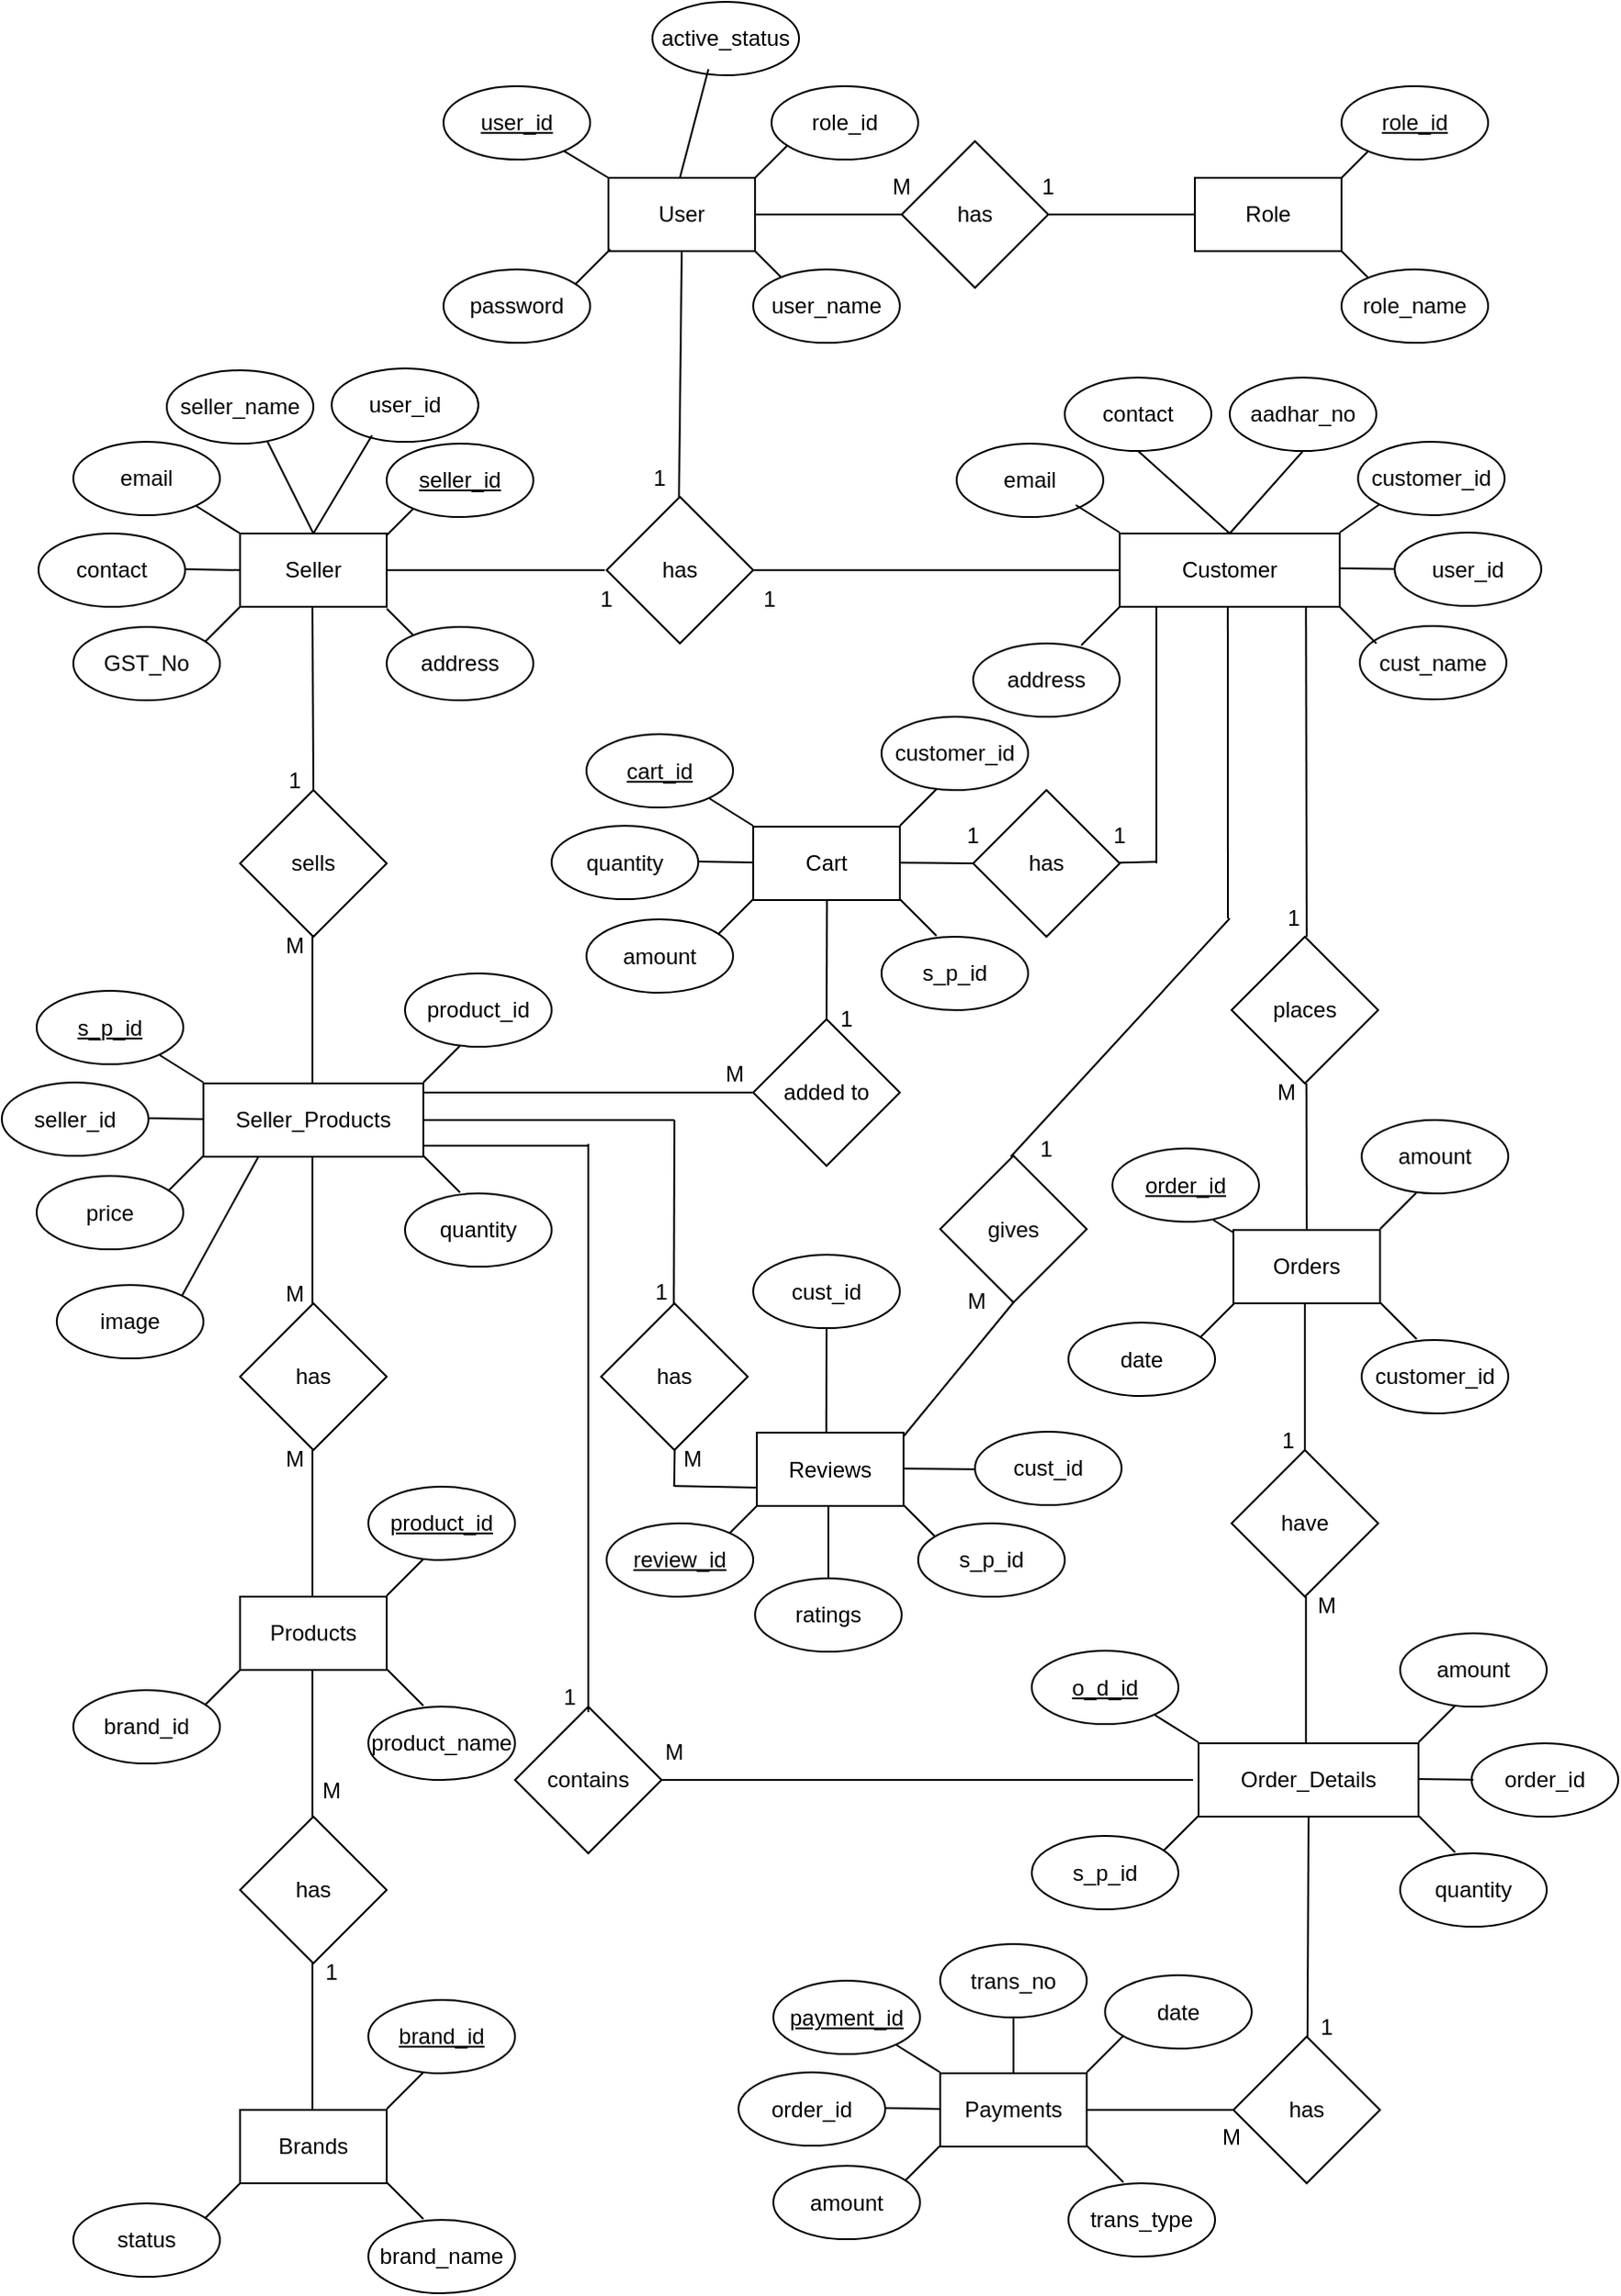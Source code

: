 <mxfile version="24.7.6">
  <diagram name="Page-1" id="sitS0PIs-JHC8Jph2uaw">
    <mxGraphModel dx="1290" dy="596" grid="1" gridSize="10" guides="1" tooltips="1" connect="1" arrows="1" fold="1" page="1" pageScale="1" pageWidth="850" pageHeight="1100" math="0" shadow="0">
      <root>
        <mxCell id="0" />
        <mxCell id="1" parent="0" />
        <mxCell id="MIT_9DGZ9qf9LDH5lUFD-1" value="User" style="rounded=0;whiteSpace=wrap;html=1;" parent="1" vertex="1">
          <mxGeometry x="361" y="226" width="80" height="40" as="geometry" />
        </mxCell>
        <mxCell id="MIT_9DGZ9qf9LDH5lUFD-2" value="" style="endArrow=none;html=1;rounded=0;" parent="1" edge="1">
          <mxGeometry width="50" height="50" relative="1" as="geometry">
            <mxPoint x="441" y="246" as="sourcePoint" />
            <mxPoint x="521" y="246" as="targetPoint" />
          </mxGeometry>
        </mxCell>
        <mxCell id="MIT_9DGZ9qf9LDH5lUFD-3" value="has" style="rhombus;whiteSpace=wrap;html=1;" parent="1" vertex="1">
          <mxGeometry x="521" y="206" width="80" height="80" as="geometry" />
        </mxCell>
        <mxCell id="MIT_9DGZ9qf9LDH5lUFD-4" value="Role" style="rounded=0;whiteSpace=wrap;html=1;" parent="1" vertex="1">
          <mxGeometry x="681" y="226" width="80" height="40" as="geometry" />
        </mxCell>
        <mxCell id="MIT_9DGZ9qf9LDH5lUFD-8" value="" style="endArrow=none;html=1;rounded=0;entryX=0;entryY=0.5;entryDx=0;entryDy=0;" parent="1" target="MIT_9DGZ9qf9LDH5lUFD-4" edge="1">
          <mxGeometry width="50" height="50" relative="1" as="geometry">
            <mxPoint x="601" y="246" as="sourcePoint" />
            <mxPoint x="651" y="196" as="targetPoint" />
          </mxGeometry>
        </mxCell>
        <mxCell id="MIT_9DGZ9qf9LDH5lUFD-10" value="has" style="rhombus;whiteSpace=wrap;html=1;" parent="1" vertex="1">
          <mxGeometry x="360" y="400" width="80" height="80" as="geometry" />
        </mxCell>
        <mxCell id="MIT_9DGZ9qf9LDH5lUFD-12" value="" style="endArrow=none;html=1;rounded=0;entryX=0.5;entryY=1;entryDx=0;entryDy=0;" parent="1" edge="1">
          <mxGeometry width="50" height="50" relative="1" as="geometry">
            <mxPoint x="640" y="440" as="sourcePoint" />
            <mxPoint x="440" y="440" as="targetPoint" />
          </mxGeometry>
        </mxCell>
        <mxCell id="MIT_9DGZ9qf9LDH5lUFD-13" value="" style="endArrow=none;html=1;rounded=0;entryX=0.5;entryY=1;entryDx=0;entryDy=0;" parent="1" edge="1">
          <mxGeometry width="50" height="50" relative="1" as="geometry">
            <mxPoint x="240" y="440" as="sourcePoint" />
            <mxPoint x="359" y="440" as="targetPoint" />
          </mxGeometry>
        </mxCell>
        <mxCell id="MIT_9DGZ9qf9LDH5lUFD-15" value="Customer" style="rounded=0;whiteSpace=wrap;html=1;" parent="1" vertex="1">
          <mxGeometry x="640" y="420" width="120" height="40" as="geometry" />
        </mxCell>
        <mxCell id="MIT_9DGZ9qf9LDH5lUFD-16" value="sells" style="rhombus;whiteSpace=wrap;html=1;" parent="1" vertex="1">
          <mxGeometry x="160" y="560" width="80" height="80" as="geometry" />
        </mxCell>
        <mxCell id="MIT_9DGZ9qf9LDH5lUFD-17" value="Seller" style="rounded=0;whiteSpace=wrap;html=1;" parent="1" vertex="1">
          <mxGeometry x="160" y="420" width="80" height="40" as="geometry" />
        </mxCell>
        <mxCell id="MIT_9DGZ9qf9LDH5lUFD-18" value="Products" style="rounded=0;whiteSpace=wrap;html=1;" parent="1" vertex="1">
          <mxGeometry x="160" y="1000" width="80" height="40" as="geometry" />
        </mxCell>
        <mxCell id="MIT_9DGZ9qf9LDH5lUFD-19" value="has" style="rhombus;whiteSpace=wrap;html=1;" parent="1" vertex="1">
          <mxGeometry x="160" y="840" width="80" height="80" as="geometry" />
        </mxCell>
        <mxCell id="MIT_9DGZ9qf9LDH5lUFD-20" value="Brands" style="rounded=0;whiteSpace=wrap;html=1;" parent="1" vertex="1">
          <mxGeometry x="160" y="1280" width="80" height="40" as="geometry" />
        </mxCell>
        <mxCell id="MIT_9DGZ9qf9LDH5lUFD-21" value="has" style="rhombus;whiteSpace=wrap;html=1;" parent="1" vertex="1">
          <mxGeometry x="160" y="1120" width="80" height="80" as="geometry" />
        </mxCell>
        <mxCell id="MIT_9DGZ9qf9LDH5lUFD-22" value="" style="endArrow=none;html=1;rounded=0;entryX=0.5;entryY=1;entryDx=0;entryDy=0;exitX=0.5;exitY=0;exitDx=0;exitDy=0;" parent="1" source="MIT_9DGZ9qf9LDH5lUFD-16" edge="1">
          <mxGeometry width="50" height="50" relative="1" as="geometry">
            <mxPoint x="199.5" y="540" as="sourcePoint" />
            <mxPoint x="199.5" y="460" as="targetPoint" />
          </mxGeometry>
        </mxCell>
        <mxCell id="MIT_9DGZ9qf9LDH5lUFD-23" value="" style="endArrow=none;html=1;rounded=0;entryX=0.5;entryY=1;entryDx=0;entryDy=0;" parent="1" edge="1">
          <mxGeometry width="50" height="50" relative="1" as="geometry">
            <mxPoint x="199.5" y="720" as="sourcePoint" />
            <mxPoint x="199.5" y="640" as="targetPoint" />
          </mxGeometry>
        </mxCell>
        <mxCell id="MIT_9DGZ9qf9LDH5lUFD-24" value="" style="endArrow=none;html=1;rounded=0;entryX=0.5;entryY=1;entryDx=0;entryDy=0;" parent="1" edge="1">
          <mxGeometry width="50" height="50" relative="1" as="geometry">
            <mxPoint x="199.5" y="840" as="sourcePoint" />
            <mxPoint x="199.5" y="760" as="targetPoint" />
          </mxGeometry>
        </mxCell>
        <mxCell id="MIT_9DGZ9qf9LDH5lUFD-25" value="" style="endArrow=none;html=1;rounded=0;entryX=0.5;entryY=1;entryDx=0;entryDy=0;" parent="1" edge="1">
          <mxGeometry width="50" height="50" relative="1" as="geometry">
            <mxPoint x="199.5" y="1000" as="sourcePoint" />
            <mxPoint x="199.5" y="920" as="targetPoint" />
          </mxGeometry>
        </mxCell>
        <mxCell id="MIT_9DGZ9qf9LDH5lUFD-26" value="" style="endArrow=none;html=1;rounded=0;entryX=0.5;entryY=1;entryDx=0;entryDy=0;" parent="1" edge="1">
          <mxGeometry width="50" height="50" relative="1" as="geometry">
            <mxPoint x="199.5" y="1120" as="sourcePoint" />
            <mxPoint x="199.5" y="1040" as="targetPoint" />
          </mxGeometry>
        </mxCell>
        <mxCell id="MIT_9DGZ9qf9LDH5lUFD-27" value="" style="endArrow=none;html=1;rounded=0;entryX=0.5;entryY=1;entryDx=0;entryDy=0;" parent="1" edge="1">
          <mxGeometry width="50" height="50" relative="1" as="geometry">
            <mxPoint x="199.5" y="1280" as="sourcePoint" />
            <mxPoint x="199.5" y="1200" as="targetPoint" />
          </mxGeometry>
        </mxCell>
        <mxCell id="MIT_9DGZ9qf9LDH5lUFD-28" value="Cart" style="rounded=0;whiteSpace=wrap;html=1;" parent="1" vertex="1">
          <mxGeometry x="440" y="580" width="80" height="40" as="geometry" />
        </mxCell>
        <mxCell id="MIT_9DGZ9qf9LDH5lUFD-30" value="has" style="rhombus;whiteSpace=wrap;html=1;" parent="1" vertex="1">
          <mxGeometry x="560" y="560" width="80" height="80" as="geometry" />
        </mxCell>
        <mxCell id="MIT_9DGZ9qf9LDH5lUFD-31" value="places" style="rhombus;whiteSpace=wrap;html=1;" parent="1" vertex="1">
          <mxGeometry x="701" y="640" width="80" height="80" as="geometry" />
        </mxCell>
        <mxCell id="MIT_9DGZ9qf9LDH5lUFD-33" value="" style="endArrow=none;html=1;rounded=0;entryX=0.5;entryY=1;entryDx=0;entryDy=0;exitX=0.5;exitY=0;exitDx=0;exitDy=0;" parent="1" edge="1">
          <mxGeometry width="50" height="50" relative="1" as="geometry">
            <mxPoint x="480" y="690" as="sourcePoint" />
            <mxPoint x="480.23" y="620" as="targetPoint" />
          </mxGeometry>
        </mxCell>
        <mxCell id="MIT_9DGZ9qf9LDH5lUFD-34" value="" style="endArrow=none;html=1;rounded=0;entryX=0.5;entryY=1;entryDx=0;entryDy=0;exitX=0.5;exitY=0;exitDx=0;exitDy=0;" parent="1" edge="1">
          <mxGeometry width="50" height="50" relative="1" as="geometry">
            <mxPoint x="742" y="640.0" as="sourcePoint" />
            <mxPoint x="741.62" y="460" as="targetPoint" />
          </mxGeometry>
        </mxCell>
        <mxCell id="MIT_9DGZ9qf9LDH5lUFD-35" value="" style="endArrow=none;html=1;rounded=0;entryX=0.829;entryY=0.986;entryDx=0;entryDy=0;entryPerimeter=0;" parent="1" target="QvnBUkxOpUvJaJenbT8M-123" edge="1">
          <mxGeometry width="50" height="50" relative="1" as="geometry">
            <mxPoint x="640" y="599.62" as="sourcePoint" />
            <mxPoint x="680" y="600" as="targetPoint" />
          </mxGeometry>
        </mxCell>
        <mxCell id="MIT_9DGZ9qf9LDH5lUFD-36" value="" style="endArrow=none;html=1;rounded=0;" parent="1" edge="1">
          <mxGeometry width="50" height="50" relative="1" as="geometry">
            <mxPoint x="520" y="599.62" as="sourcePoint" />
            <mxPoint x="560" y="600" as="targetPoint" />
          </mxGeometry>
        </mxCell>
        <mxCell id="MIT_9DGZ9qf9LDH5lUFD-37" value="" style="endArrow=none;html=1;rounded=0;entryX=0.5;entryY=1;entryDx=0;entryDy=0;" parent="1" edge="1">
          <mxGeometry width="50" height="50" relative="1" as="geometry">
            <mxPoint x="742" y="800" as="sourcePoint" />
            <mxPoint x="741.85" y="720" as="targetPoint" />
          </mxGeometry>
        </mxCell>
        <mxCell id="MIT_9DGZ9qf9LDH5lUFD-38" value="" style="endArrow=none;html=1;rounded=0;" parent="1" edge="1">
          <mxGeometry width="50" height="50" relative="1" as="geometry">
            <mxPoint x="741" y="920" as="sourcePoint" />
            <mxPoint x="741" y="840" as="targetPoint" />
          </mxGeometry>
        </mxCell>
        <mxCell id="MIT_9DGZ9qf9LDH5lUFD-39" value="Order_Details" style="rounded=0;whiteSpace=wrap;html=1;" parent="1" vertex="1">
          <mxGeometry x="683" y="1080" width="120" height="40" as="geometry" />
        </mxCell>
        <mxCell id="MIT_9DGZ9qf9LDH5lUFD-40" value="" style="endArrow=none;html=1;rounded=0;" parent="1" edge="1">
          <mxGeometry width="50" height="50" relative="1" as="geometry">
            <mxPoint x="741.62" y="1080" as="sourcePoint" />
            <mxPoint x="741.62" y="1000" as="targetPoint" />
          </mxGeometry>
        </mxCell>
        <mxCell id="MIT_9DGZ9qf9LDH5lUFD-41" value="have" style="rhombus;whiteSpace=wrap;html=1;" parent="1" vertex="1">
          <mxGeometry x="701" y="920" width="80" height="80" as="geometry" />
        </mxCell>
        <mxCell id="MIT_9DGZ9qf9LDH5lUFD-42" value="" style="endArrow=none;html=1;rounded=0;entryX=0.5;entryY=1;entryDx=0;entryDy=0;exitX=0;exitY=0.5;exitDx=0;exitDy=0;" parent="1" edge="1">
          <mxGeometry width="50" height="50" relative="1" as="geometry">
            <mxPoint x="440" y="725" as="sourcePoint" />
            <mxPoint x="260" y="725" as="targetPoint" />
          </mxGeometry>
        </mxCell>
        <mxCell id="MIT_9DGZ9qf9LDH5lUFD-43" value="added to" style="rhombus;whiteSpace=wrap;html=1;" parent="1" vertex="1">
          <mxGeometry x="440" y="685" width="80" height="80" as="geometry" />
        </mxCell>
        <mxCell id="MIT_9DGZ9qf9LDH5lUFD-44" value="" style="endArrow=none;html=1;rounded=0;entryX=0.5;entryY=1;entryDx=0;entryDy=0;" parent="1" edge="1">
          <mxGeometry width="50" height="50" relative="1" as="geometry">
            <mxPoint x="660" y="600" as="sourcePoint" />
            <mxPoint x="660" y="460" as="targetPoint" />
          </mxGeometry>
        </mxCell>
        <mxCell id="MIT_9DGZ9qf9LDH5lUFD-45" value="" style="endArrow=none;html=1;rounded=0;entryX=0.5;entryY=1;entryDx=0;entryDy=0;" parent="1" edge="1">
          <mxGeometry width="50" height="50" relative="1" as="geometry">
            <mxPoint x="350" y="754" as="sourcePoint" />
            <mxPoint x="260" y="754" as="targetPoint" />
          </mxGeometry>
        </mxCell>
        <mxCell id="MIT_9DGZ9qf9LDH5lUFD-46" value="contains" style="rhombus;whiteSpace=wrap;html=1;" parent="1" vertex="1">
          <mxGeometry x="310" y="1060" width="80" height="80" as="geometry" />
        </mxCell>
        <mxCell id="MIT_9DGZ9qf9LDH5lUFD-47" value="" style="endArrow=none;html=1;rounded=0;entryX=1;entryY=0.5;entryDx=0;entryDy=0;" parent="1" target="MIT_9DGZ9qf9LDH5lUFD-46" edge="1">
          <mxGeometry width="50" height="50" relative="1" as="geometry">
            <mxPoint x="680" y="1100" as="sourcePoint" />
            <mxPoint x="520" y="1099" as="targetPoint" />
          </mxGeometry>
        </mxCell>
        <mxCell id="MIT_9DGZ9qf9LDH5lUFD-48" value="" style="endArrow=none;html=1;rounded=0;exitX=0.5;exitY=0;exitDx=0;exitDy=0;" parent="1" edge="1">
          <mxGeometry width="50" height="50" relative="1" as="geometry">
            <mxPoint x="350" y="1063" as="sourcePoint" />
            <mxPoint x="350" y="753" as="targetPoint" />
          </mxGeometry>
        </mxCell>
        <mxCell id="MIT_9DGZ9qf9LDH5lUFD-52" value="has" style="rhombus;whiteSpace=wrap;html=1;" parent="1" vertex="1">
          <mxGeometry x="702" y="1240" width="80" height="80" as="geometry" />
        </mxCell>
        <mxCell id="MIT_9DGZ9qf9LDH5lUFD-53" value="Payments" style="rounded=0;whiteSpace=wrap;html=1;" parent="1" vertex="1">
          <mxGeometry x="542" y="1260" width="80" height="40" as="geometry" />
        </mxCell>
        <mxCell id="MIT_9DGZ9qf9LDH5lUFD-54" value="" style="endArrow=none;html=1;rounded=0;exitX=1;exitY=0.5;exitDx=0;exitDy=0;" parent="1" source="MIT_9DGZ9qf9LDH5lUFD-53" edge="1">
          <mxGeometry width="50" height="50" relative="1" as="geometry">
            <mxPoint x="662" y="1279.64" as="sourcePoint" />
            <mxPoint x="702" y="1280.02" as="targetPoint" />
          </mxGeometry>
        </mxCell>
        <mxCell id="MIT_9DGZ9qf9LDH5lUFD-56" value="" style="endArrow=none;html=1;rounded=0;" parent="1" edge="1">
          <mxGeometry width="50" height="50" relative="1" as="geometry">
            <mxPoint x="761" y="226" as="sourcePoint" />
            <mxPoint x="781" y="206" as="targetPoint" />
          </mxGeometry>
        </mxCell>
        <mxCell id="MIT_9DGZ9qf9LDH5lUFD-58" value="" style="endArrow=none;html=1;rounded=0;" parent="1" edge="1">
          <mxGeometry width="50" height="50" relative="1" as="geometry">
            <mxPoint x="341" y="286" as="sourcePoint" />
            <mxPoint x="362" y="265" as="targetPoint" />
          </mxGeometry>
        </mxCell>
        <mxCell id="MIT_9DGZ9qf9LDH5lUFD-59" value="" style="endArrow=none;html=1;rounded=0;" parent="1" source="QvnBUkxOpUvJaJenbT8M-1" edge="1">
          <mxGeometry width="50" height="50" relative="1" as="geometry">
            <mxPoint x="361" y="226" as="sourcePoint" />
            <mxPoint x="341" y="206" as="targetPoint" />
          </mxGeometry>
        </mxCell>
        <mxCell id="MIT_9DGZ9qf9LDH5lUFD-60" value="" style="endArrow=none;html=1;rounded=0;" parent="1" edge="1">
          <mxGeometry width="50" height="50" relative="1" as="geometry">
            <mxPoint x="240" y="421" as="sourcePoint" />
            <mxPoint x="260" y="401" as="targetPoint" />
          </mxGeometry>
        </mxCell>
        <mxCell id="MIT_9DGZ9qf9LDH5lUFD-61" value="" style="endArrow=none;html=1;rounded=0;" parent="1" edge="1">
          <mxGeometry width="50" height="50" relative="1" as="geometry">
            <mxPoint x="781" y="286" as="sourcePoint" />
            <mxPoint x="761" y="266" as="targetPoint" />
          </mxGeometry>
        </mxCell>
        <mxCell id="MIT_9DGZ9qf9LDH5lUFD-62" value="M" style="text;html=1;align=center;verticalAlign=middle;whiteSpace=wrap;rounded=0;" parent="1" vertex="1">
          <mxGeometry x="491" y="216" width="60" height="30" as="geometry" />
        </mxCell>
        <mxCell id="MIT_9DGZ9qf9LDH5lUFD-63" value="1" style="text;html=1;align=center;verticalAlign=middle;whiteSpace=wrap;rounded=0;" parent="1" vertex="1">
          <mxGeometry x="571" y="216" width="60" height="30" as="geometry" />
        </mxCell>
        <mxCell id="QvnBUkxOpUvJaJenbT8M-2" value="" style="endArrow=none;html=1;rounded=0;" parent="1" target="QvnBUkxOpUvJaJenbT8M-1" edge="1">
          <mxGeometry width="50" height="50" relative="1" as="geometry">
            <mxPoint x="361" y="226" as="sourcePoint" />
            <mxPoint x="341" y="206" as="targetPoint" />
          </mxGeometry>
        </mxCell>
        <mxCell id="QvnBUkxOpUvJaJenbT8M-1" value="&lt;u&gt;user_id&lt;/u&gt;" style="ellipse;whiteSpace=wrap;html=1;" parent="1" vertex="1">
          <mxGeometry x="271" y="176" width="80" height="40" as="geometry" />
        </mxCell>
        <mxCell id="QvnBUkxOpUvJaJenbT8M-3" value="&lt;u&gt;seller_id&lt;/u&gt;" style="ellipse;whiteSpace=wrap;html=1;" parent="1" vertex="1">
          <mxGeometry x="240" y="371" width="80" height="40" as="geometry" />
        </mxCell>
        <mxCell id="QvnBUkxOpUvJaJenbT8M-4" value="password" style="ellipse;whiteSpace=wrap;html=1;" parent="1" vertex="1">
          <mxGeometry x="271" y="276" width="80" height="40" as="geometry" />
        </mxCell>
        <mxCell id="QvnBUkxOpUvJaJenbT8M-5" value="&lt;u&gt;role_id&lt;/u&gt;" style="ellipse;whiteSpace=wrap;html=1;" parent="1" vertex="1">
          <mxGeometry x="761" y="176" width="80" height="40" as="geometry" />
        </mxCell>
        <mxCell id="QvnBUkxOpUvJaJenbT8M-6" value="role_name" style="ellipse;whiteSpace=wrap;html=1;" parent="1" vertex="1">
          <mxGeometry x="761" y="276" width="80" height="40" as="geometry" />
        </mxCell>
        <mxCell id="QvnBUkxOpUvJaJenbT8M-7" value="" style="endArrow=none;html=1;rounded=0;" parent="1" edge="1">
          <mxGeometry width="50" height="50" relative="1" as="geometry">
            <mxPoint x="260" y="481" as="sourcePoint" />
            <mxPoint x="240" y="461" as="targetPoint" />
          </mxGeometry>
        </mxCell>
        <mxCell id="QvnBUkxOpUvJaJenbT8M-9" value="address" style="ellipse;whiteSpace=wrap;html=1;" parent="1" vertex="1">
          <mxGeometry x="240" y="471" width="80" height="40" as="geometry" />
        </mxCell>
        <mxCell id="QvnBUkxOpUvJaJenbT8M-11" value="" style="endArrow=none;html=1;rounded=0;" parent="1" edge="1">
          <mxGeometry width="50" height="50" relative="1" as="geometry">
            <mxPoint x="139" y="481" as="sourcePoint" />
            <mxPoint x="160" y="460" as="targetPoint" />
          </mxGeometry>
        </mxCell>
        <mxCell id="QvnBUkxOpUvJaJenbT8M-12" value="GST_No" style="ellipse;whiteSpace=wrap;html=1;" parent="1" vertex="1">
          <mxGeometry x="69" y="471" width="80" height="40" as="geometry" />
        </mxCell>
        <mxCell id="QvnBUkxOpUvJaJenbT8M-13" value="contact" style="ellipse;whiteSpace=wrap;html=1;" parent="1" vertex="1">
          <mxGeometry x="50" y="420" width="80" height="40" as="geometry" />
        </mxCell>
        <mxCell id="QvnBUkxOpUvJaJenbT8M-14" value="email" style="ellipse;whiteSpace=wrap;html=1;" parent="1" vertex="1">
          <mxGeometry x="69" y="370" width="80" height="40" as="geometry" />
        </mxCell>
        <mxCell id="QvnBUkxOpUvJaJenbT8M-15" value="" style="endArrow=none;html=1;rounded=0;" parent="1" edge="1">
          <mxGeometry width="50" height="50" relative="1" as="geometry">
            <mxPoint x="160" y="420" as="sourcePoint" />
            <mxPoint x="136" y="405" as="targetPoint" />
          </mxGeometry>
        </mxCell>
        <mxCell id="QvnBUkxOpUvJaJenbT8M-16" value="" style="endArrow=none;html=1;rounded=0;entryX=0.5;entryY=1;entryDx=0;entryDy=0;" parent="1" target="MIT_9DGZ9qf9LDH5lUFD-1" edge="1">
          <mxGeometry width="50" height="50" relative="1" as="geometry">
            <mxPoint x="399.5" y="400" as="sourcePoint" />
            <mxPoint x="399.5" y="260" as="targetPoint" />
          </mxGeometry>
        </mxCell>
        <mxCell id="QvnBUkxOpUvJaJenbT8M-18" value="" style="endArrow=none;html=1;rounded=0;entryX=0.625;entryY=0.725;entryDx=0;entryDy=0;entryPerimeter=0;" parent="1" target="QvnBUkxOpUvJaJenbT8M-19" edge="1">
          <mxGeometry width="50" height="50" relative="1" as="geometry">
            <mxPoint x="200" y="420" as="sourcePoint" />
            <mxPoint x="200" y="390" as="targetPoint" />
          </mxGeometry>
        </mxCell>
        <mxCell id="QvnBUkxOpUvJaJenbT8M-19" value="seller_name" style="ellipse;whiteSpace=wrap;html=1;" parent="1" vertex="1">
          <mxGeometry x="120" y="331" width="80" height="40" as="geometry" />
        </mxCell>
        <mxCell id="QvnBUkxOpUvJaJenbT8M-20" value="" style="endArrow=none;html=1;rounded=0;" parent="1" edge="1">
          <mxGeometry width="50" height="50" relative="1" as="geometry">
            <mxPoint x="130" y="439.52" as="sourcePoint" />
            <mxPoint x="160" y="440" as="targetPoint" />
          </mxGeometry>
        </mxCell>
        <mxCell id="QvnBUkxOpUvJaJenbT8M-22" value="" style="endArrow=none;html=1;rounded=0;" parent="1" edge="1">
          <mxGeometry width="50" height="50" relative="1" as="geometry">
            <mxPoint x="441" y="226" as="sourcePoint" />
            <mxPoint x="461" y="206" as="targetPoint" />
          </mxGeometry>
        </mxCell>
        <mxCell id="QvnBUkxOpUvJaJenbT8M-23" value="role_id" style="ellipse;whiteSpace=wrap;html=1;" parent="1" vertex="1">
          <mxGeometry x="450" y="176" width="80" height="40" as="geometry" />
        </mxCell>
        <mxCell id="QvnBUkxOpUvJaJenbT8M-24" value="" style="endArrow=none;html=1;rounded=0;" parent="1" edge="1">
          <mxGeometry width="50" height="50" relative="1" as="geometry">
            <mxPoint x="461" y="286" as="sourcePoint" />
            <mxPoint x="441" y="266" as="targetPoint" />
          </mxGeometry>
        </mxCell>
        <mxCell id="QvnBUkxOpUvJaJenbT8M-25" value="user_name" style="ellipse;whiteSpace=wrap;html=1;" parent="1" vertex="1">
          <mxGeometry x="440" y="276" width="80" height="40" as="geometry" />
        </mxCell>
        <mxCell id="QvnBUkxOpUvJaJenbT8M-26" value="user_id" style="ellipse;whiteSpace=wrap;html=1;" parent="1" vertex="1">
          <mxGeometry x="210" y="330" width="80" height="40" as="geometry" />
        </mxCell>
        <mxCell id="QvnBUkxOpUvJaJenbT8M-27" value="" style="endArrow=none;html=1;rounded=0;entryX=0.275;entryY=0.912;entryDx=0;entryDy=0;exitX=0.5;exitY=0;exitDx=0;exitDy=0;entryPerimeter=0;" parent="1" source="MIT_9DGZ9qf9LDH5lUFD-17" target="QvnBUkxOpUvJaJenbT8M-26" edge="1">
          <mxGeometry width="50" height="50" relative="1" as="geometry">
            <mxPoint x="220" y="410" as="sourcePoint" />
            <mxPoint x="180" y="361" as="targetPoint" />
          </mxGeometry>
        </mxCell>
        <mxCell id="QvnBUkxOpUvJaJenbT8M-29" value="" style="endArrow=none;html=1;rounded=0;" parent="1" edge="1">
          <mxGeometry width="50" height="50" relative="1" as="geometry">
            <mxPoint x="119" y="780.5" as="sourcePoint" />
            <mxPoint x="140" y="759.5" as="targetPoint" />
          </mxGeometry>
        </mxCell>
        <mxCell id="QvnBUkxOpUvJaJenbT8M-30" value="price" style="ellipse;whiteSpace=wrap;html=1;" parent="1" vertex="1">
          <mxGeometry x="49" y="770.5" width="80" height="40" as="geometry" />
        </mxCell>
        <mxCell id="QvnBUkxOpUvJaJenbT8M-31" value="seller_id" style="ellipse;whiteSpace=wrap;html=1;" parent="1" vertex="1">
          <mxGeometry x="30" y="719.5" width="80" height="40" as="geometry" />
        </mxCell>
        <mxCell id="QvnBUkxOpUvJaJenbT8M-32" value="&lt;u&gt;s_p_id&lt;/u&gt;" style="ellipse;whiteSpace=wrap;html=1;" parent="1" vertex="1">
          <mxGeometry x="49" y="669.5" width="80" height="40" as="geometry" />
        </mxCell>
        <mxCell id="QvnBUkxOpUvJaJenbT8M-33" value="" style="endArrow=none;html=1;rounded=0;" parent="1" edge="1">
          <mxGeometry width="50" height="50" relative="1" as="geometry">
            <mxPoint x="140" y="719.5" as="sourcePoint" />
            <mxPoint x="116" y="704.5" as="targetPoint" />
          </mxGeometry>
        </mxCell>
        <mxCell id="QvnBUkxOpUvJaJenbT8M-34" value="" style="endArrow=none;html=1;rounded=0;" parent="1" edge="1">
          <mxGeometry width="50" height="50" relative="1" as="geometry">
            <mxPoint x="110" y="739.02" as="sourcePoint" />
            <mxPoint x="140" y="739.5" as="targetPoint" />
          </mxGeometry>
        </mxCell>
        <mxCell id="QvnBUkxOpUvJaJenbT8M-35" value="quantity" style="ellipse;whiteSpace=wrap;html=1;" parent="1" vertex="1">
          <mxGeometry x="250" y="780" width="80" height="40" as="geometry" />
        </mxCell>
        <mxCell id="QvnBUkxOpUvJaJenbT8M-36" value="product_id" style="ellipse;whiteSpace=wrap;html=1;" parent="1" vertex="1">
          <mxGeometry x="250" y="660" width="80" height="40" as="geometry" />
        </mxCell>
        <mxCell id="QvnBUkxOpUvJaJenbT8M-39" value="" style="endArrow=none;html=1;rounded=0;" parent="1" edge="1">
          <mxGeometry width="50" height="50" relative="1" as="geometry">
            <mxPoint x="280" y="779.5" as="sourcePoint" />
            <mxPoint x="260" y="759.5" as="targetPoint" />
          </mxGeometry>
        </mxCell>
        <mxCell id="QvnBUkxOpUvJaJenbT8M-40" value="" style="endArrow=none;html=1;rounded=0;" parent="1" edge="1">
          <mxGeometry width="50" height="50" relative="1" as="geometry">
            <mxPoint x="260" y="719.5" as="sourcePoint" />
            <mxPoint x="280" y="699.5" as="targetPoint" />
          </mxGeometry>
        </mxCell>
        <mxCell id="QvnBUkxOpUvJaJenbT8M-41" value="product_name" style="ellipse;whiteSpace=wrap;html=1;" parent="1" vertex="1">
          <mxGeometry x="230" y="1060" width="80" height="40" as="geometry" />
        </mxCell>
        <mxCell id="QvnBUkxOpUvJaJenbT8M-42" value="&lt;u&gt;product_id&lt;/u&gt;" style="ellipse;whiteSpace=wrap;html=1;" parent="1" vertex="1">
          <mxGeometry x="230" y="940" width="80" height="40" as="geometry" />
        </mxCell>
        <mxCell id="QvnBUkxOpUvJaJenbT8M-43" value="" style="endArrow=none;html=1;rounded=0;" parent="1" edge="1">
          <mxGeometry width="50" height="50" relative="1" as="geometry">
            <mxPoint x="260" y="1059.5" as="sourcePoint" />
            <mxPoint x="240" y="1039.5" as="targetPoint" />
          </mxGeometry>
        </mxCell>
        <mxCell id="QvnBUkxOpUvJaJenbT8M-44" value="" style="endArrow=none;html=1;rounded=0;" parent="1" edge="1">
          <mxGeometry width="50" height="50" relative="1" as="geometry">
            <mxPoint x="240" y="999.5" as="sourcePoint" />
            <mxPoint x="260" y="979.5" as="targetPoint" />
          </mxGeometry>
        </mxCell>
        <mxCell id="QvnBUkxOpUvJaJenbT8M-46" value="" style="endArrow=none;html=1;rounded=0;" parent="1" edge="1">
          <mxGeometry width="50" height="50" relative="1" as="geometry">
            <mxPoint x="139" y="1061" as="sourcePoint" />
            <mxPoint x="160" y="1040" as="targetPoint" />
          </mxGeometry>
        </mxCell>
        <mxCell id="QvnBUkxOpUvJaJenbT8M-47" value="brand_id" style="ellipse;whiteSpace=wrap;html=1;" parent="1" vertex="1">
          <mxGeometry x="69" y="1051" width="80" height="40" as="geometry" />
        </mxCell>
        <mxCell id="QvnBUkxOpUvJaJenbT8M-48" value="brand_name" style="ellipse;whiteSpace=wrap;html=1;" parent="1" vertex="1">
          <mxGeometry x="230" y="1340" width="80" height="40" as="geometry" />
        </mxCell>
        <mxCell id="QvnBUkxOpUvJaJenbT8M-49" value="&lt;u&gt;brand_id&lt;/u&gt;" style="ellipse;whiteSpace=wrap;html=1;" parent="1" vertex="1">
          <mxGeometry x="230" y="1220" width="80" height="40" as="geometry" />
        </mxCell>
        <mxCell id="QvnBUkxOpUvJaJenbT8M-50" value="" style="endArrow=none;html=1;rounded=0;" parent="1" edge="1">
          <mxGeometry width="50" height="50" relative="1" as="geometry">
            <mxPoint x="260" y="1339.5" as="sourcePoint" />
            <mxPoint x="240" y="1319.5" as="targetPoint" />
          </mxGeometry>
        </mxCell>
        <mxCell id="QvnBUkxOpUvJaJenbT8M-51" value="" style="endArrow=none;html=1;rounded=0;" parent="1" edge="1">
          <mxGeometry width="50" height="50" relative="1" as="geometry">
            <mxPoint x="240" y="1279.5" as="sourcePoint" />
            <mxPoint x="260" y="1259.5" as="targetPoint" />
          </mxGeometry>
        </mxCell>
        <mxCell id="QvnBUkxOpUvJaJenbT8M-59" value="cust_name" style="ellipse;whiteSpace=wrap;html=1;" parent="1" vertex="1">
          <mxGeometry x="771" y="470.5" width="80" height="40" as="geometry" />
        </mxCell>
        <mxCell id="QvnBUkxOpUvJaJenbT8M-60" value="user_id" style="ellipse;whiteSpace=wrap;html=1;" parent="1" vertex="1">
          <mxGeometry x="790" y="419.5" width="80" height="40" as="geometry" />
        </mxCell>
        <mxCell id="QvnBUkxOpUvJaJenbT8M-62" value="address" style="ellipse;whiteSpace=wrap;html=1;" parent="1" vertex="1">
          <mxGeometry x="560" y="480" width="80" height="40" as="geometry" />
        </mxCell>
        <mxCell id="QvnBUkxOpUvJaJenbT8M-61" value="customer_id" style="ellipse;whiteSpace=wrap;html=1;" parent="1" vertex="1">
          <mxGeometry x="770" y="370" width="80" height="40" as="geometry" />
        </mxCell>
        <mxCell id="QvnBUkxOpUvJaJenbT8M-63" value="contact" style="ellipse;whiteSpace=wrap;html=1;" parent="1" vertex="1">
          <mxGeometry x="610" y="335" width="80" height="40" as="geometry" />
        </mxCell>
        <mxCell id="QvnBUkxOpUvJaJenbT8M-64" value="email" style="ellipse;whiteSpace=wrap;html=1;" parent="1" vertex="1">
          <mxGeometry x="551" y="371" width="80" height="40" as="geometry" />
        </mxCell>
        <mxCell id="QvnBUkxOpUvJaJenbT8M-67" value="" style="endArrow=none;html=1;rounded=0;" parent="1" edge="1">
          <mxGeometry width="50" height="50" relative="1" as="geometry">
            <mxPoint x="780" y="480" as="sourcePoint" />
            <mxPoint x="760" y="460" as="targetPoint" />
          </mxGeometry>
        </mxCell>
        <mxCell id="QvnBUkxOpUvJaJenbT8M-68" value="" style="endArrow=none;html=1;rounded=0;entryX=0;entryY=1;entryDx=0;entryDy=0;" parent="1" target="QvnBUkxOpUvJaJenbT8M-61" edge="1">
          <mxGeometry width="50" height="50" relative="1" as="geometry">
            <mxPoint x="760" y="419.5" as="sourcePoint" />
            <mxPoint x="770" y="410" as="targetPoint" />
          </mxGeometry>
        </mxCell>
        <mxCell id="QvnBUkxOpUvJaJenbT8M-69" value="" style="endArrow=none;html=1;rounded=0;" parent="1" edge="1">
          <mxGeometry width="50" height="50" relative="1" as="geometry">
            <mxPoint x="760" y="438.94" as="sourcePoint" />
            <mxPoint x="790" y="439.42" as="targetPoint" />
          </mxGeometry>
        </mxCell>
        <mxCell id="QvnBUkxOpUvJaJenbT8M-70" value="" style="endArrow=none;html=1;rounded=0;" parent="1" edge="1">
          <mxGeometry width="50" height="50" relative="1" as="geometry">
            <mxPoint x="619" y="481" as="sourcePoint" />
            <mxPoint x="640" y="460" as="targetPoint" />
          </mxGeometry>
        </mxCell>
        <mxCell id="QvnBUkxOpUvJaJenbT8M-71" value="" style="endArrow=none;html=1;rounded=0;" parent="1" edge="1">
          <mxGeometry width="50" height="50" relative="1" as="geometry">
            <mxPoint x="640" y="419.5" as="sourcePoint" />
            <mxPoint x="616" y="404.5" as="targetPoint" />
          </mxGeometry>
        </mxCell>
        <mxCell id="QvnBUkxOpUvJaJenbT8M-72" value="" style="endArrow=none;html=1;rounded=0;exitX=0.5;exitY=0;exitDx=0;exitDy=0;entryX=0.5;entryY=1;entryDx=0;entryDy=0;" parent="1" source="MIT_9DGZ9qf9LDH5lUFD-15" target="QvnBUkxOpUvJaJenbT8M-63" edge="1">
          <mxGeometry width="50" height="50" relative="1" as="geometry">
            <mxPoint x="650" y="429.5" as="sourcePoint" />
            <mxPoint x="626" y="414.5" as="targetPoint" />
          </mxGeometry>
        </mxCell>
        <mxCell id="QvnBUkxOpUvJaJenbT8M-74" value="" style="endArrow=none;html=1;rounded=0;" parent="1" edge="1">
          <mxGeometry width="50" height="50" relative="1" as="geometry">
            <mxPoint x="419" y="640.5" as="sourcePoint" />
            <mxPoint x="440" y="619.5" as="targetPoint" />
          </mxGeometry>
        </mxCell>
        <mxCell id="QvnBUkxOpUvJaJenbT8M-75" value="amount" style="ellipse;whiteSpace=wrap;html=1;" parent="1" vertex="1">
          <mxGeometry x="349" y="630.5" width="80" height="40" as="geometry" />
        </mxCell>
        <mxCell id="QvnBUkxOpUvJaJenbT8M-76" value="quantity" style="ellipse;whiteSpace=wrap;html=1;" parent="1" vertex="1">
          <mxGeometry x="330" y="579.5" width="80" height="40" as="geometry" />
        </mxCell>
        <mxCell id="QvnBUkxOpUvJaJenbT8M-77" value="&lt;u&gt;cart_id&lt;/u&gt;" style="ellipse;whiteSpace=wrap;html=1;" parent="1" vertex="1">
          <mxGeometry x="349" y="529.5" width="80" height="40" as="geometry" />
        </mxCell>
        <mxCell id="QvnBUkxOpUvJaJenbT8M-78" value="" style="endArrow=none;html=1;rounded=0;" parent="1" edge="1">
          <mxGeometry width="50" height="50" relative="1" as="geometry">
            <mxPoint x="440" y="579.5" as="sourcePoint" />
            <mxPoint x="416" y="564.5" as="targetPoint" />
          </mxGeometry>
        </mxCell>
        <mxCell id="QvnBUkxOpUvJaJenbT8M-79" value="" style="endArrow=none;html=1;rounded=0;" parent="1" edge="1">
          <mxGeometry width="50" height="50" relative="1" as="geometry">
            <mxPoint x="410" y="599.02" as="sourcePoint" />
            <mxPoint x="440" y="599.5" as="targetPoint" />
          </mxGeometry>
        </mxCell>
        <mxCell id="QvnBUkxOpUvJaJenbT8M-80" value="s_p_id" style="ellipse;whiteSpace=wrap;html=1;" parent="1" vertex="1">
          <mxGeometry x="510" y="640" width="80" height="40" as="geometry" />
        </mxCell>
        <mxCell id="QvnBUkxOpUvJaJenbT8M-81" value="customer_id" style="ellipse;whiteSpace=wrap;html=1;" parent="1" vertex="1">
          <mxGeometry x="510" y="520" width="80" height="40" as="geometry" />
        </mxCell>
        <mxCell id="QvnBUkxOpUvJaJenbT8M-82" value="" style="endArrow=none;html=1;rounded=0;" parent="1" edge="1">
          <mxGeometry width="50" height="50" relative="1" as="geometry">
            <mxPoint x="540" y="639.5" as="sourcePoint" />
            <mxPoint x="520" y="619.5" as="targetPoint" />
          </mxGeometry>
        </mxCell>
        <mxCell id="QvnBUkxOpUvJaJenbT8M-83" value="" style="endArrow=none;html=1;rounded=0;" parent="1" edge="1">
          <mxGeometry width="50" height="50" relative="1" as="geometry">
            <mxPoint x="520" y="579.5" as="sourcePoint" />
            <mxPoint x="540" y="559.5" as="targetPoint" />
          </mxGeometry>
        </mxCell>
        <mxCell id="QvnBUkxOpUvJaJenbT8M-84" value="" style="endArrow=none;html=1;rounded=0;" parent="1" edge="1">
          <mxGeometry width="50" height="50" relative="1" as="geometry">
            <mxPoint x="682" y="860.5" as="sourcePoint" />
            <mxPoint x="703" y="839.5" as="targetPoint" />
          </mxGeometry>
        </mxCell>
        <mxCell id="QvnBUkxOpUvJaJenbT8M-85" value="date" style="ellipse;whiteSpace=wrap;html=1;" parent="1" vertex="1">
          <mxGeometry x="612" y="850.5" width="80" height="40" as="geometry" />
        </mxCell>
        <mxCell id="QvnBUkxOpUvJaJenbT8M-87" value="&lt;u&gt;order_id&lt;/u&gt;" style="ellipse;whiteSpace=wrap;html=1;" parent="1" vertex="1">
          <mxGeometry x="636" y="755.5" width="80" height="40" as="geometry" />
        </mxCell>
        <mxCell id="QvnBUkxOpUvJaJenbT8M-88" value="" style="endArrow=none;html=1;rounded=0;" parent="1" edge="1">
          <mxGeometry width="50" height="50" relative="1" as="geometry">
            <mxPoint x="715" y="809.5" as="sourcePoint" />
            <mxPoint x="691" y="794.5" as="targetPoint" />
          </mxGeometry>
        </mxCell>
        <mxCell id="QvnBUkxOpUvJaJenbT8M-90" value="customer_id" style="ellipse;whiteSpace=wrap;html=1;" parent="1" vertex="1">
          <mxGeometry x="772" y="860" width="80" height="40" as="geometry" />
        </mxCell>
        <mxCell id="QvnBUkxOpUvJaJenbT8M-91" value="amount" style="ellipse;whiteSpace=wrap;html=1;" parent="1" vertex="1">
          <mxGeometry x="772" y="740" width="80" height="40" as="geometry" />
        </mxCell>
        <mxCell id="QvnBUkxOpUvJaJenbT8M-92" value="" style="endArrow=none;html=1;rounded=0;" parent="1" edge="1">
          <mxGeometry width="50" height="50" relative="1" as="geometry">
            <mxPoint x="802" y="859.5" as="sourcePoint" />
            <mxPoint x="782" y="839.5" as="targetPoint" />
          </mxGeometry>
        </mxCell>
        <mxCell id="QvnBUkxOpUvJaJenbT8M-93" value="" style="endArrow=none;html=1;rounded=0;" parent="1" edge="1">
          <mxGeometry width="50" height="50" relative="1" as="geometry">
            <mxPoint x="782" y="799.5" as="sourcePoint" />
            <mxPoint x="802" y="779.5" as="targetPoint" />
          </mxGeometry>
        </mxCell>
        <mxCell id="QvnBUkxOpUvJaJenbT8M-94" value="" style="endArrow=none;html=1;rounded=0;" parent="1" edge="1">
          <mxGeometry width="50" height="50" relative="1" as="geometry">
            <mxPoint x="662" y="1140.5" as="sourcePoint" />
            <mxPoint x="683" y="1119.5" as="targetPoint" />
          </mxGeometry>
        </mxCell>
        <mxCell id="QvnBUkxOpUvJaJenbT8M-95" value="s_p_id" style="ellipse;whiteSpace=wrap;html=1;" parent="1" vertex="1">
          <mxGeometry x="592" y="1130.5" width="80" height="40" as="geometry" />
        </mxCell>
        <mxCell id="QvnBUkxOpUvJaJenbT8M-96" value="order_id" style="ellipse;whiteSpace=wrap;html=1;" parent="1" vertex="1">
          <mxGeometry x="832" y="1080" width="80" height="40" as="geometry" />
        </mxCell>
        <mxCell id="QvnBUkxOpUvJaJenbT8M-97" value="&lt;u&gt;o_d_id&lt;/u&gt;" style="ellipse;whiteSpace=wrap;html=1;" parent="1" vertex="1">
          <mxGeometry x="592" y="1029.5" width="80" height="40" as="geometry" />
        </mxCell>
        <mxCell id="QvnBUkxOpUvJaJenbT8M-98" value="" style="endArrow=none;html=1;rounded=0;" parent="1" edge="1">
          <mxGeometry width="50" height="50" relative="1" as="geometry">
            <mxPoint x="683" y="1079.5" as="sourcePoint" />
            <mxPoint x="659" y="1064.5" as="targetPoint" />
          </mxGeometry>
        </mxCell>
        <mxCell id="QvnBUkxOpUvJaJenbT8M-99" value="" style="endArrow=none;html=1;rounded=0;" parent="1" edge="1">
          <mxGeometry width="50" height="50" relative="1" as="geometry">
            <mxPoint x="803" y="1099.44" as="sourcePoint" />
            <mxPoint x="833" y="1099.92" as="targetPoint" />
          </mxGeometry>
        </mxCell>
        <mxCell id="QvnBUkxOpUvJaJenbT8M-100" value="quantity" style="ellipse;whiteSpace=wrap;html=1;" parent="1" vertex="1">
          <mxGeometry x="793" y="1140" width="80" height="40" as="geometry" />
        </mxCell>
        <mxCell id="QvnBUkxOpUvJaJenbT8M-101" value="amount" style="ellipse;whiteSpace=wrap;html=1;" parent="1" vertex="1">
          <mxGeometry x="793" y="1020" width="80" height="40" as="geometry" />
        </mxCell>
        <mxCell id="QvnBUkxOpUvJaJenbT8M-102" value="" style="endArrow=none;html=1;rounded=0;" parent="1" edge="1">
          <mxGeometry width="50" height="50" relative="1" as="geometry">
            <mxPoint x="823" y="1139.5" as="sourcePoint" />
            <mxPoint x="803" y="1119.5" as="targetPoint" />
          </mxGeometry>
        </mxCell>
        <mxCell id="QvnBUkxOpUvJaJenbT8M-103" value="" style="endArrow=none;html=1;rounded=0;" parent="1" edge="1">
          <mxGeometry width="50" height="50" relative="1" as="geometry">
            <mxPoint x="803" y="1079.5" as="sourcePoint" />
            <mxPoint x="823" y="1059.5" as="targetPoint" />
          </mxGeometry>
        </mxCell>
        <mxCell id="QvnBUkxOpUvJaJenbT8M-104" value="" style="endArrow=none;html=1;rounded=0;" parent="1" edge="1">
          <mxGeometry width="50" height="50" relative="1" as="geometry">
            <mxPoint x="521" y="1320.5" as="sourcePoint" />
            <mxPoint x="542" y="1299.5" as="targetPoint" />
          </mxGeometry>
        </mxCell>
        <mxCell id="QvnBUkxOpUvJaJenbT8M-105" value="amount" style="ellipse;whiteSpace=wrap;html=1;" parent="1" vertex="1">
          <mxGeometry x="451" y="1310.5" width="80" height="40" as="geometry" />
        </mxCell>
        <mxCell id="QvnBUkxOpUvJaJenbT8M-106" value="order_id" style="ellipse;whiteSpace=wrap;html=1;" parent="1" vertex="1">
          <mxGeometry x="432" y="1259.5" width="80" height="40" as="geometry" />
        </mxCell>
        <mxCell id="QvnBUkxOpUvJaJenbT8M-107" value="&lt;u&gt;payment_id&lt;/u&gt;" style="ellipse;whiteSpace=wrap;html=1;" parent="1" vertex="1">
          <mxGeometry x="451" y="1209.5" width="80" height="40" as="geometry" />
        </mxCell>
        <mxCell id="QvnBUkxOpUvJaJenbT8M-108" value="" style="endArrow=none;html=1;rounded=0;" parent="1" edge="1">
          <mxGeometry width="50" height="50" relative="1" as="geometry">
            <mxPoint x="542" y="1259.5" as="sourcePoint" />
            <mxPoint x="518" y="1244.5" as="targetPoint" />
          </mxGeometry>
        </mxCell>
        <mxCell id="QvnBUkxOpUvJaJenbT8M-109" value="" style="endArrow=none;html=1;rounded=0;" parent="1" edge="1">
          <mxGeometry width="50" height="50" relative="1" as="geometry">
            <mxPoint x="512" y="1279.02" as="sourcePoint" />
            <mxPoint x="542" y="1279.5" as="targetPoint" />
          </mxGeometry>
        </mxCell>
        <mxCell id="QvnBUkxOpUvJaJenbT8M-110" value="trans_type" style="ellipse;whiteSpace=wrap;html=1;" parent="1" vertex="1">
          <mxGeometry x="612" y="1320" width="80" height="40" as="geometry" />
        </mxCell>
        <mxCell id="QvnBUkxOpUvJaJenbT8M-111" value="date" style="ellipse;whiteSpace=wrap;html=1;" parent="1" vertex="1">
          <mxGeometry x="632" y="1206.5" width="80" height="40" as="geometry" />
        </mxCell>
        <mxCell id="QvnBUkxOpUvJaJenbT8M-112" value="" style="endArrow=none;html=1;rounded=0;" parent="1" edge="1">
          <mxGeometry width="50" height="50" relative="1" as="geometry">
            <mxPoint x="642" y="1319.5" as="sourcePoint" />
            <mxPoint x="622" y="1299.5" as="targetPoint" />
          </mxGeometry>
        </mxCell>
        <mxCell id="QvnBUkxOpUvJaJenbT8M-113" value="" style="endArrow=none;html=1;rounded=0;" parent="1" edge="1">
          <mxGeometry width="50" height="50" relative="1" as="geometry">
            <mxPoint x="622" y="1259.5" as="sourcePoint" />
            <mxPoint x="642" y="1239.5" as="targetPoint" />
          </mxGeometry>
        </mxCell>
        <mxCell id="QvnBUkxOpUvJaJenbT8M-114" value="trans_no" style="ellipse;whiteSpace=wrap;html=1;" parent="1" vertex="1">
          <mxGeometry x="542" y="1189.5" width="80" height="40" as="geometry" />
        </mxCell>
        <mxCell id="QvnBUkxOpUvJaJenbT8M-115" value="" style="endArrow=none;html=1;rounded=0;exitX=0.5;exitY=0;exitDx=0;exitDy=0;entryX=0.5;entryY=1;entryDx=0;entryDy=0;" parent="1" target="QvnBUkxOpUvJaJenbT8M-114" edge="1">
          <mxGeometry width="50" height="50" relative="1" as="geometry">
            <mxPoint x="582" y="1259.5" as="sourcePoint" />
            <mxPoint x="508" y="1254" as="targetPoint" />
          </mxGeometry>
        </mxCell>
        <mxCell id="QvnBUkxOpUvJaJenbT8M-116" value="1" style="text;html=1;align=center;verticalAlign=middle;whiteSpace=wrap;rounded=0;" parent="1" vertex="1">
          <mxGeometry x="180" y="1189.5" width="60" height="30" as="geometry" />
        </mxCell>
        <mxCell id="QvnBUkxOpUvJaJenbT8M-117" value="M" style="text;html=1;align=center;verticalAlign=middle;whiteSpace=wrap;rounded=0;" parent="1" vertex="1">
          <mxGeometry x="180" y="1091" width="60" height="30" as="geometry" />
        </mxCell>
        <mxCell id="QvnBUkxOpUvJaJenbT8M-118" value="M" style="text;html=1;align=center;verticalAlign=middle;whiteSpace=wrap;rounded=0;" parent="1" vertex="1">
          <mxGeometry x="160" y="910" width="60" height="30" as="geometry" />
        </mxCell>
        <mxCell id="QvnBUkxOpUvJaJenbT8M-119" value="M" style="text;html=1;align=center;verticalAlign=middle;whiteSpace=wrap;rounded=0;" parent="1" vertex="1">
          <mxGeometry x="160" y="820" width="60" height="30" as="geometry" />
        </mxCell>
        <mxCell id="QvnBUkxOpUvJaJenbT8M-120" value="M" style="text;html=1;align=center;verticalAlign=middle;whiteSpace=wrap;rounded=0;" parent="1" vertex="1">
          <mxGeometry x="160" y="630" width="60" height="30" as="geometry" />
        </mxCell>
        <mxCell id="QvnBUkxOpUvJaJenbT8M-121" value="1" style="text;html=1;align=center;verticalAlign=middle;whiteSpace=wrap;rounded=0;" parent="1" vertex="1">
          <mxGeometry x="160" y="539.5" width="60" height="30" as="geometry" />
        </mxCell>
        <mxCell id="QvnBUkxOpUvJaJenbT8M-123" value="1" style="text;html=1;align=center;verticalAlign=middle;whiteSpace=wrap;rounded=0;" parent="1" vertex="1">
          <mxGeometry x="610" y="569.5" width="60" height="30" as="geometry" />
        </mxCell>
        <mxCell id="QvnBUkxOpUvJaJenbT8M-124" value="1" style="text;html=1;align=center;verticalAlign=middle;whiteSpace=wrap;rounded=0;" parent="1" vertex="1">
          <mxGeometry x="530" y="569.5" width="60" height="30" as="geometry" />
        </mxCell>
        <mxCell id="QvnBUkxOpUvJaJenbT8M-125" value="M" style="text;html=1;align=center;verticalAlign=middle;whiteSpace=wrap;rounded=0;" parent="1" vertex="1">
          <mxGeometry x="400" y="700" width="60" height="30" as="geometry" />
        </mxCell>
        <mxCell id="QvnBUkxOpUvJaJenbT8M-126" value="1" style="text;html=1;align=center;verticalAlign=middle;whiteSpace=wrap;rounded=0;" parent="1" vertex="1">
          <mxGeometry x="461" y="669.5" width="60" height="30" as="geometry" />
        </mxCell>
        <mxCell id="QvnBUkxOpUvJaJenbT8M-127" value="1" style="text;html=1;align=center;verticalAlign=middle;whiteSpace=wrap;rounded=0;" parent="1" vertex="1">
          <mxGeometry x="705" y="614.5" width="60" height="30" as="geometry" />
        </mxCell>
        <mxCell id="QvnBUkxOpUvJaJenbT8M-128" value="M" style="text;html=1;align=center;verticalAlign=middle;whiteSpace=wrap;rounded=0;" parent="1" vertex="1">
          <mxGeometry x="701" y="709.5" width="60" height="30" as="geometry" />
        </mxCell>
        <mxCell id="QvnBUkxOpUvJaJenbT8M-129" value="1" style="text;html=1;align=center;verticalAlign=middle;whiteSpace=wrap;rounded=0;" parent="1" vertex="1">
          <mxGeometry x="702" y="900" width="60" height="30" as="geometry" />
        </mxCell>
        <mxCell id="QvnBUkxOpUvJaJenbT8M-130" value="M" style="text;html=1;align=center;verticalAlign=middle;whiteSpace=wrap;rounded=0;" parent="1" vertex="1">
          <mxGeometry x="723" y="990" width="60" height="30" as="geometry" />
        </mxCell>
        <mxCell id="QvnBUkxOpUvJaJenbT8M-131" value="1" style="text;html=1;align=center;verticalAlign=middle;whiteSpace=wrap;rounded=0;" parent="1" vertex="1">
          <mxGeometry x="723" y="1219.5" width="60" height="30" as="geometry" />
        </mxCell>
        <mxCell id="QvnBUkxOpUvJaJenbT8M-132" value="M" style="text;html=1;align=center;verticalAlign=middle;whiteSpace=wrap;rounded=0;" parent="1" vertex="1">
          <mxGeometry x="671" y="1280" width="60" height="30" as="geometry" />
        </mxCell>
        <mxCell id="QvnBUkxOpUvJaJenbT8M-135" value="1" style="text;html=1;align=center;verticalAlign=middle;whiteSpace=wrap;rounded=0;" parent="1" vertex="1">
          <mxGeometry x="359" y="375" width="60" height="30" as="geometry" />
        </mxCell>
        <mxCell id="QvnBUkxOpUvJaJenbT8M-139" value="1" style="text;html=1;align=center;verticalAlign=middle;whiteSpace=wrap;rounded=0;" parent="1" vertex="1">
          <mxGeometry x="419" y="440.5" width="60" height="30" as="geometry" />
        </mxCell>
        <mxCell id="QvnBUkxOpUvJaJenbT8M-140" value="1" style="text;html=1;align=center;verticalAlign=middle;whiteSpace=wrap;rounded=0;" parent="1" vertex="1">
          <mxGeometry x="330" y="440.5" width="60" height="30" as="geometry" />
        </mxCell>
        <mxCell id="_kdBeMqPBt2cRfHq78c--1" value="1" style="text;html=1;align=center;verticalAlign=middle;whiteSpace=wrap;rounded=0;" parent="1" vertex="1">
          <mxGeometry x="310" y="1039.5" width="60" height="30" as="geometry" />
        </mxCell>
        <mxCell id="_kdBeMqPBt2cRfHq78c--3" value="M" style="text;html=1;align=center;verticalAlign=middle;whiteSpace=wrap;rounded=0;" parent="1" vertex="1">
          <mxGeometry x="367" y="1070" width="60" height="30" as="geometry" />
        </mxCell>
        <mxCell id="_kdBeMqPBt2cRfHq78c--4" value="aadhar_no" style="ellipse;whiteSpace=wrap;html=1;" parent="1" vertex="1">
          <mxGeometry x="700" y="335" width="80" height="40" as="geometry" />
        </mxCell>
        <mxCell id="_kdBeMqPBt2cRfHq78c--5" value="" style="endArrow=none;html=1;rounded=0;exitX=0.5;exitY=0;exitDx=0;exitDy=0;entryX=0.5;entryY=1;entryDx=0;entryDy=0;" parent="1" source="MIT_9DGZ9qf9LDH5lUFD-15" target="_kdBeMqPBt2cRfHq78c--4" edge="1">
          <mxGeometry width="50" height="50" relative="1" as="geometry">
            <mxPoint x="710" y="430" as="sourcePoint" />
            <mxPoint x="660" y="385" as="targetPoint" />
          </mxGeometry>
        </mxCell>
        <mxCell id="_kdBeMqPBt2cRfHq78c--7" value="" style="endArrow=none;html=1;rounded=0;" parent="1" edge="1">
          <mxGeometry width="50" height="50" relative="1" as="geometry">
            <mxPoint x="522" y="930.12" as="sourcePoint" />
            <mxPoint x="562" y="930.5" as="targetPoint" />
          </mxGeometry>
        </mxCell>
        <mxCell id="_kdBeMqPBt2cRfHq78c--8" value="" style="endArrow=none;html=1;rounded=0;exitX=0.5;exitY=0;exitDx=0;exitDy=0;" parent="1" source="_kdBeMqPBt2cRfHq78c--16" edge="1">
          <mxGeometry width="50" height="50" relative="1" as="geometry">
            <mxPoint x="480" y="980" as="sourcePoint" />
            <mxPoint x="481" y="950.5" as="targetPoint" />
          </mxGeometry>
        </mxCell>
        <mxCell id="_kdBeMqPBt2cRfHq78c--9" value="cust_id" style="ellipse;whiteSpace=wrap;html=1;" parent="1" vertex="1">
          <mxGeometry x="561" y="910" width="80" height="40" as="geometry" />
        </mxCell>
        <mxCell id="_kdBeMqPBt2cRfHq78c--13" value="" style="endArrow=none;html=1;rounded=0;" parent="1" edge="1">
          <mxGeometry width="50" height="50" relative="1" as="geometry">
            <mxPoint x="542" y="970" as="sourcePoint" />
            <mxPoint x="522" y="950" as="targetPoint" />
          </mxGeometry>
        </mxCell>
        <mxCell id="_kdBeMqPBt2cRfHq78c--14" value="" style="endArrow=none;html=1;rounded=0;" parent="1" edge="1">
          <mxGeometry width="50" height="50" relative="1" as="geometry">
            <mxPoint x="422" y="970.5" as="sourcePoint" />
            <mxPoint x="442" y="950.5" as="targetPoint" />
          </mxGeometry>
        </mxCell>
        <mxCell id="_kdBeMqPBt2cRfHq78c--15" value="s_p_id" style="ellipse;whiteSpace=wrap;html=1;" parent="1" vertex="1">
          <mxGeometry x="530" y="960" width="80" height="40" as="geometry" />
        </mxCell>
        <mxCell id="_kdBeMqPBt2cRfHq78c--16" value="ratings" style="ellipse;whiteSpace=wrap;html=1;" parent="1" vertex="1">
          <mxGeometry x="441" y="990" width="80" height="40" as="geometry" />
        </mxCell>
        <mxCell id="_kdBeMqPBt2cRfHq78c--17" value="cust_id" style="ellipse;whiteSpace=wrap;html=1;" parent="1" vertex="1">
          <mxGeometry x="440" y="813.5" width="80" height="40" as="geometry" />
        </mxCell>
        <mxCell id="_kdBeMqPBt2cRfHq78c--18" value="" style="endArrow=none;html=1;rounded=0;exitX=0.5;exitY=0;exitDx=0;exitDy=0;entryX=0.5;entryY=1;entryDx=0;entryDy=0;" parent="1" target="_kdBeMqPBt2cRfHq78c--17" edge="1">
          <mxGeometry width="50" height="50" relative="1" as="geometry">
            <mxPoint x="479.86" y="910.5" as="sourcePoint" />
            <mxPoint x="479.86" y="871" as="targetPoint" />
          </mxGeometry>
        </mxCell>
        <mxCell id="_kdBeMqPBt2cRfHq78c--20" value="&lt;u&gt;review_id&lt;/u&gt;" style="ellipse;whiteSpace=wrap;html=1;" parent="1" vertex="1">
          <mxGeometry x="360" y="960" width="80" height="40" as="geometry" />
        </mxCell>
        <mxCell id="_kdBeMqPBt2cRfHq78c--21" value="" style="endArrow=none;html=1;rounded=0;entryX=0.5;entryY=1;entryDx=0;entryDy=0;" parent="1" target="MIT_9DGZ9qf9LDH5lUFD-39" edge="1">
          <mxGeometry width="50" height="50" relative="1" as="geometry">
            <mxPoint x="742.44" y="1240" as="sourcePoint" />
            <mxPoint x="742.44" y="1160" as="targetPoint" />
          </mxGeometry>
        </mxCell>
        <mxCell id="_kdBeMqPBt2cRfHq78c--22" value="image" style="ellipse;whiteSpace=wrap;html=1;" parent="1" vertex="1">
          <mxGeometry x="60" y="830" width="80" height="40" as="geometry" />
        </mxCell>
        <mxCell id="_kdBeMqPBt2cRfHq78c--23" value="" style="endArrow=none;html=1;rounded=0;exitX=1;exitY=0;exitDx=0;exitDy=0;entryX=0.25;entryY=1;entryDx=0;entryDy=0;" parent="1" source="_kdBeMqPBt2cRfHq78c--22" target="MIT_9DGZ9qf9LDH5lUFD-14" edge="1">
          <mxGeometry width="50" height="50" relative="1" as="geometry">
            <mxPoint x="129" y="790.5" as="sourcePoint" />
            <mxPoint x="150" y="769.5" as="targetPoint" />
          </mxGeometry>
        </mxCell>
        <mxCell id="MIT_9DGZ9qf9LDH5lUFD-29" value="Orders" style="rounded=0;whiteSpace=wrap;html=1;" parent="1" vertex="1">
          <mxGeometry x="702" y="800" width="80" height="40" as="geometry" />
        </mxCell>
        <mxCell id="_kdBeMqPBt2cRfHq78c--25" value="gives" style="rhombus;whiteSpace=wrap;html=1;" parent="1" vertex="1">
          <mxGeometry x="542" y="759.5" width="80" height="80" as="geometry" />
        </mxCell>
        <mxCell id="_kdBeMqPBt2cRfHq78c--26" value="" style="endArrow=none;html=1;rounded=0;entryX=0.5;entryY=1;entryDx=0;entryDy=0;" parent="1" edge="1">
          <mxGeometry width="50" height="50" relative="1" as="geometry">
            <mxPoint x="699" y="630" as="sourcePoint" />
            <mxPoint x="698.95" y="460" as="targetPoint" />
          </mxGeometry>
        </mxCell>
        <mxCell id="_kdBeMqPBt2cRfHq78c--27" value="" style="endArrow=none;html=1;rounded=0;" parent="1" edge="1">
          <mxGeometry width="50" height="50" relative="1" as="geometry">
            <mxPoint x="580.5" y="760" as="sourcePoint" />
            <mxPoint x="700" y="630" as="targetPoint" />
          </mxGeometry>
        </mxCell>
        <mxCell id="_kdBeMqPBt2cRfHq78c--28" value="" style="endArrow=none;html=1;rounded=0;entryX=0.5;entryY=1;entryDx=0;entryDy=0;" parent="1" target="_kdBeMqPBt2cRfHq78c--25" edge="1">
          <mxGeometry width="50" height="50" relative="1" as="geometry">
            <mxPoint x="520" y="915" as="sourcePoint" />
            <mxPoint x="639.5" y="785" as="targetPoint" />
          </mxGeometry>
        </mxCell>
        <mxCell id="_kdBeMqPBt2cRfHq78c--29" value="has" style="rhombus;whiteSpace=wrap;html=1;" parent="1" vertex="1">
          <mxGeometry x="357" y="840" width="80" height="80" as="geometry" />
        </mxCell>
        <mxCell id="_kdBeMqPBt2cRfHq78c--31" value="" style="endArrow=none;html=1;rounded=0;" parent="1" edge="1">
          <mxGeometry width="50" height="50" relative="1" as="geometry">
            <mxPoint x="396.67" y="840" as="sourcePoint" />
            <mxPoint x="397" y="740" as="targetPoint" />
          </mxGeometry>
        </mxCell>
        <mxCell id="_kdBeMqPBt2cRfHq78c--32" value="" style="endArrow=none;html=1;rounded=0;entryX=0.5;entryY=1;entryDx=0;entryDy=0;" parent="1" edge="1">
          <mxGeometry width="50" height="50" relative="1" as="geometry">
            <mxPoint x="397" y="740" as="sourcePoint" />
            <mxPoint x="256" y="740" as="targetPoint" />
          </mxGeometry>
        </mxCell>
        <mxCell id="MIT_9DGZ9qf9LDH5lUFD-14" value="Seller_Products" style="rounded=0;whiteSpace=wrap;html=1;" parent="1" vertex="1">
          <mxGeometry x="140" y="720" width="120" height="40" as="geometry" />
        </mxCell>
        <mxCell id="_kdBeMqPBt2cRfHq78c--33" value="" style="endArrow=none;html=1;rounded=0;" parent="1" edge="1">
          <mxGeometry width="50" height="50" relative="1" as="geometry">
            <mxPoint x="396.84" y="940" as="sourcePoint" />
            <mxPoint x="397.17" y="920" as="targetPoint" />
          </mxGeometry>
        </mxCell>
        <mxCell id="_kdBeMqPBt2cRfHq78c--34" value="" style="endArrow=none;html=1;rounded=0;entryX=0;entryY=0.75;entryDx=0;entryDy=0;" parent="1" target="_kdBeMqPBt2cRfHq78c--6" edge="1">
          <mxGeometry width="50" height="50" relative="1" as="geometry">
            <mxPoint x="397" y="939.62" as="sourcePoint" />
            <mxPoint x="440" y="940" as="targetPoint" />
          </mxGeometry>
        </mxCell>
        <mxCell id="_kdBeMqPBt2cRfHq78c--6" value="Reviews" style="rounded=0;whiteSpace=wrap;html=1;" parent="1" vertex="1">
          <mxGeometry x="442" y="910.5" width="80" height="40" as="geometry" />
        </mxCell>
        <mxCell id="_kdBeMqPBt2cRfHq78c--35" value="1" style="text;html=1;align=center;verticalAlign=middle;whiteSpace=wrap;rounded=0;" parent="1" vertex="1">
          <mxGeometry x="570" y="740.5" width="60" height="30" as="geometry" />
        </mxCell>
        <mxCell id="_kdBeMqPBt2cRfHq78c--36" value="M" style="text;html=1;align=center;verticalAlign=middle;whiteSpace=wrap;rounded=0;" parent="1" vertex="1">
          <mxGeometry x="532" y="823.5" width="60" height="30" as="geometry" />
        </mxCell>
        <mxCell id="_kdBeMqPBt2cRfHq78c--37" value="M" style="text;html=1;align=center;verticalAlign=middle;whiteSpace=wrap;rounded=0;" parent="1" vertex="1">
          <mxGeometry x="377" y="910" width="60" height="30" as="geometry" />
        </mxCell>
        <mxCell id="_kdBeMqPBt2cRfHq78c--40" value="1" style="text;html=1;align=center;verticalAlign=middle;whiteSpace=wrap;rounded=0;" parent="1" vertex="1">
          <mxGeometry x="360" y="818.5" width="60" height="30" as="geometry" />
        </mxCell>
        <mxCell id="2ZBU5ZLy9agj5OwObxc2-2" value="" style="endArrow=none;html=1;rounded=0;" parent="1" edge="1">
          <mxGeometry width="50" height="50" relative="1" as="geometry">
            <mxPoint x="139" y="1341" as="sourcePoint" />
            <mxPoint x="160" y="1320" as="targetPoint" />
          </mxGeometry>
        </mxCell>
        <mxCell id="2ZBU5ZLy9agj5OwObxc2-3" value="status" style="ellipse;whiteSpace=wrap;html=1;" parent="1" vertex="1">
          <mxGeometry x="69" y="1331" width="80" height="40" as="geometry" />
        </mxCell>
        <mxCell id="F27xOPzvybzcW9mhpJnY-1" value="active_status" style="ellipse;whiteSpace=wrap;html=1;" vertex="1" parent="1">
          <mxGeometry x="385" y="130" width="80" height="40" as="geometry" />
        </mxCell>
        <mxCell id="F27xOPzvybzcW9mhpJnY-2" value="" style="endArrow=none;html=1;rounded=0;entryX=0.382;entryY=0.92;entryDx=0;entryDy=0;entryPerimeter=0;" edge="1" parent="1" target="F27xOPzvybzcW9mhpJnY-1">
          <mxGeometry width="50" height="50" relative="1" as="geometry">
            <mxPoint x="400" y="226" as="sourcePoint" />
            <mxPoint x="420" y="206" as="targetPoint" />
          </mxGeometry>
        </mxCell>
      </root>
    </mxGraphModel>
  </diagram>
</mxfile>
